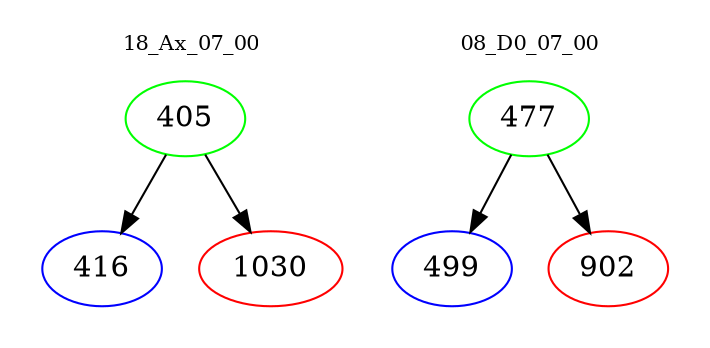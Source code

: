 digraph{
subgraph cluster_0 {
color = white
label = "18_Ax_07_00";
fontsize=10;
T0_405 [label="405", color="green"]
T0_405 -> T0_416 [color="black"]
T0_416 [label="416", color="blue"]
T0_405 -> T0_1030 [color="black"]
T0_1030 [label="1030", color="red"]
}
subgraph cluster_1 {
color = white
label = "08_D0_07_00";
fontsize=10;
T1_477 [label="477", color="green"]
T1_477 -> T1_499 [color="black"]
T1_499 [label="499", color="blue"]
T1_477 -> T1_902 [color="black"]
T1_902 [label="902", color="red"]
}
}
